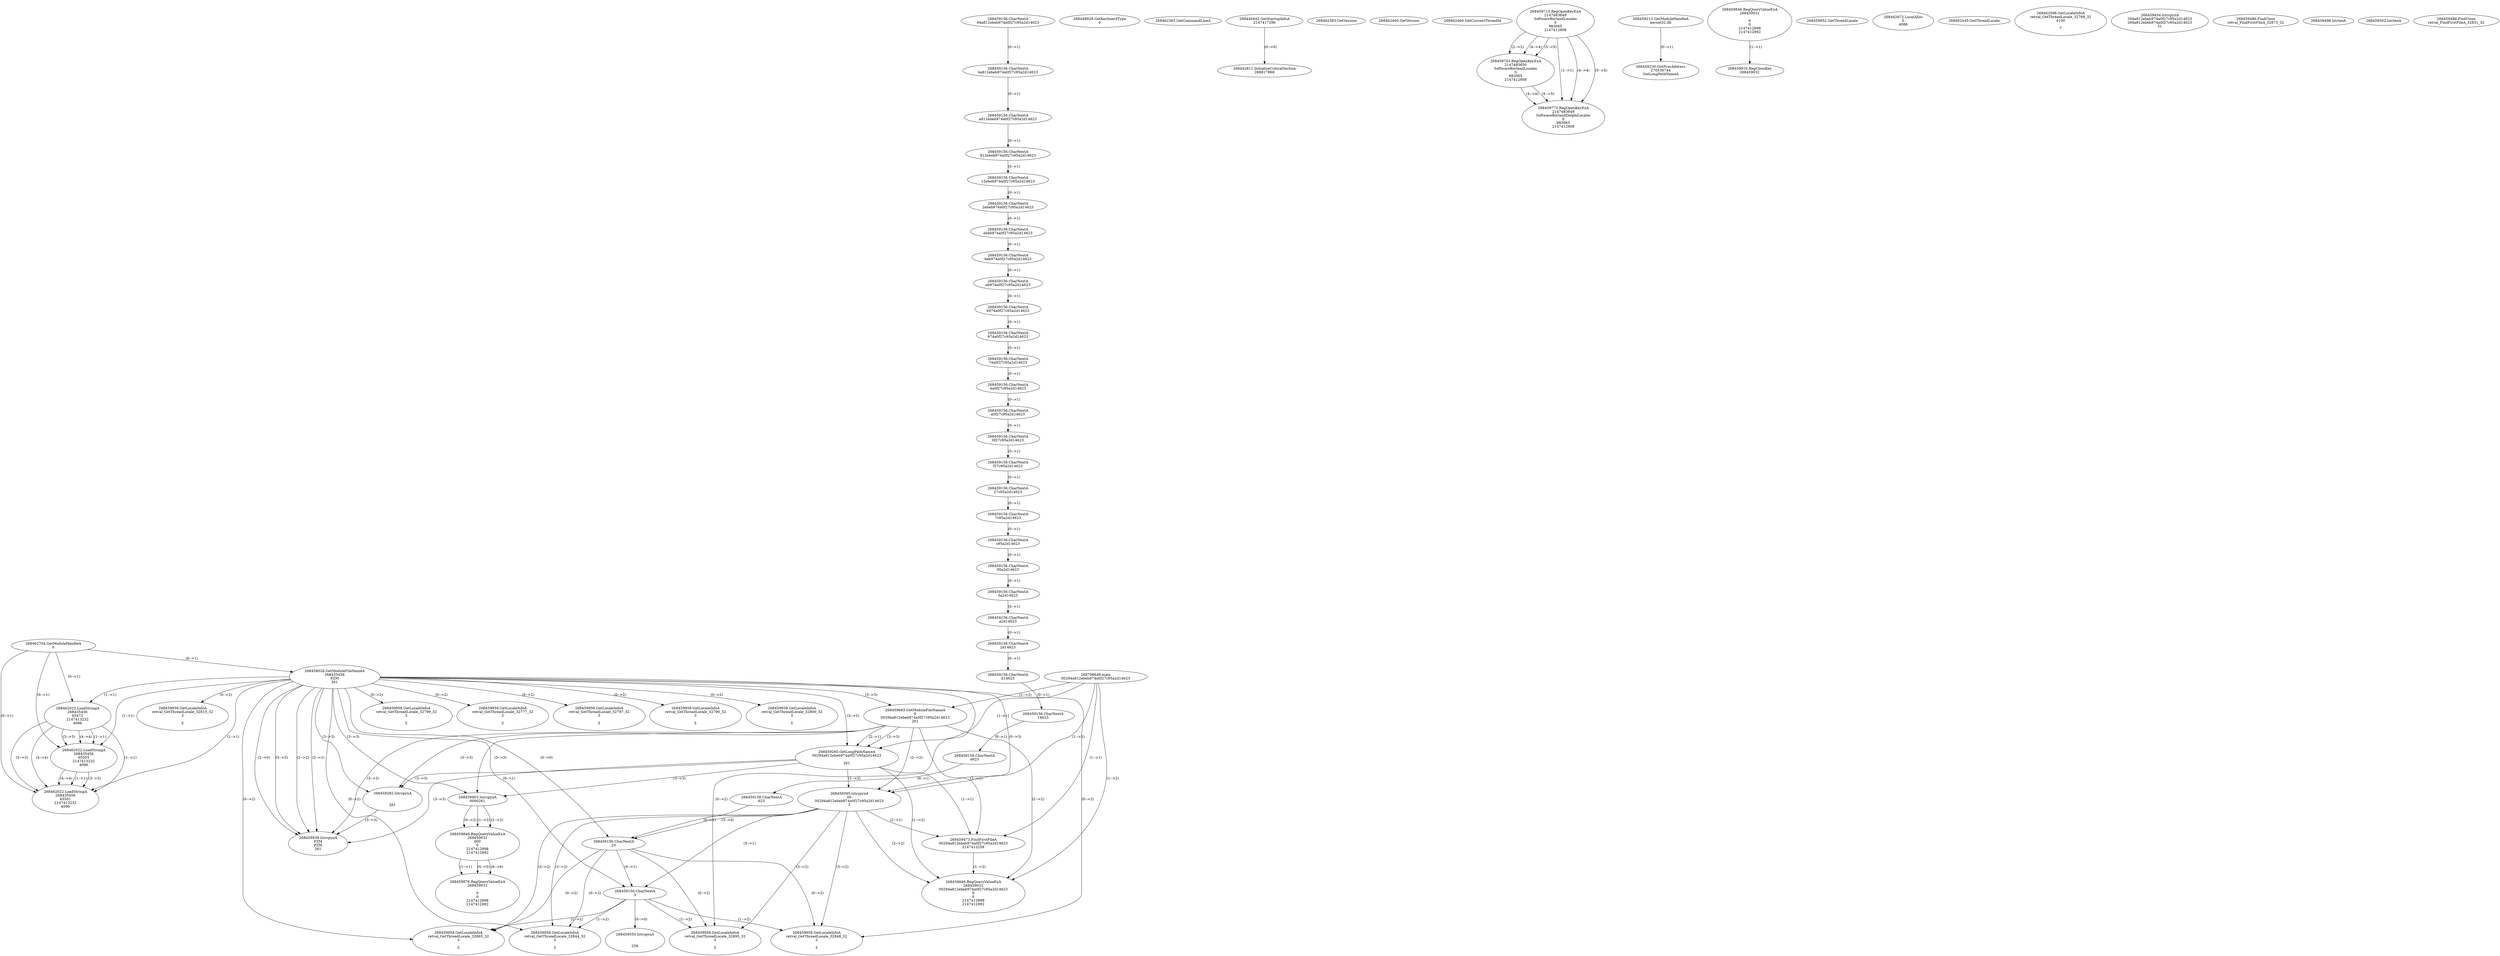 // Global SCDG with merge call
digraph {
	0 [label="268798648.main
00294a812ebeb974a0f27c95a2d14623"]
	1 [label="268462704.GetModuleHandleA
0"]
	2 [label="268448929.GetKeyboardType
0"]
	3 [label="268462363.GetCommandLineA
"]
	4 [label="268440442.GetStartupInfoA
2147417296"]
	5 [label="268462383.GetVersion
"]
	6 [label="268462400.GetVersion
"]
	7 [label="268462460.GetCurrentThreadId
"]
	8 [label="268459026.GetModuleFileNameA
268435456
PZM
261"]
	1 -> 8 [label="(0-->1)"]
	9 [label="268459683.GetModuleFileNameA
0
00294a812ebeb974a0f27c95a2d14623
261"]
	0 -> 9 [label="(1-->2)"]
	8 -> 9 [label="(3-->3)"]
	10 [label="268459713.RegOpenKeyExA
2147483649
Software\Borland\Locales
0
983065
2147412908"]
	11 [label="268459743.RegOpenKeyExA
2147483650
Software\Borland\Locales
0
983065
2147412908"]
	10 -> 11 [label="(2-->2)"]
	10 -> 11 [label="(4-->4)"]
	10 -> 11 [label="(5-->5)"]
	12 [label="268459773.RegOpenKeyExA
2147483649
Software\Borland\Delphi\Locales
0
983065
2147412908"]
	10 -> 12 [label="(1-->1)"]
	10 -> 12 [label="(4-->4)"]
	11 -> 12 [label="(4-->4)"]
	10 -> 12 [label="(5-->5)"]
	11 -> 12 [label="(5-->5)"]
	13 [label="268459213.GetModuleHandleA
kernel32.dll"]
	14 [label="268459230.GetProcAddress
270536744
GetLongPathNameA"]
	13 -> 14 [label="(0-->1)"]
	15 [label="268459260.GetLongPathNameA
00294a812ebeb974a0f27c95a2d14623

261"]
	0 -> 15 [label="(1-->1)"]
	9 -> 15 [label="(2-->1)"]
	8 -> 15 [label="(3-->3)"]
	9 -> 15 [label="(3-->3)"]
	16 [label="268459282.lstrcpynA


261"]
	8 -> 16 [label="(3-->3)"]
	9 -> 16 [label="(3-->3)"]
	15 -> 16 [label="(3-->3)"]
	17 [label="268459846.RegQueryValueExA
268459031

0
0
2147412898
2147412892"]
	18 [label="268459910.RegCloseKey
268459031"]
	17 -> 18 [label="(1-->1)"]
	19 [label="268459939.lstrcpynA
PZM
PZM
261"]
	8 -> 19 [label="(2-->1)"]
	8 -> 19 [label="(2-->2)"]
	8 -> 19 [label="(3-->3)"]
	9 -> 19 [label="(3-->3)"]
	15 -> 19 [label="(3-->3)"]
	16 -> 19 [label="(3-->3)"]
	8 -> 19 [label="(2-->0)"]
	20 [label="268459952.GetThreadLocale
"]
	21 [label="268459958.GetLocaleInfoA
retval_GetThreadLocale_32815_32
3

5"]
	8 -> 21 [label="(0-->2)"]
	22 [label="268462022.LoadStringA
268435456
65472
2147413232
4096"]
	1 -> 22 [label="(0-->1)"]
	8 -> 22 [label="(1-->1)"]
	23 [label="268462022.LoadStringA
268435456
65503
2147413232
4096"]
	1 -> 23 [label="(0-->1)"]
	8 -> 23 [label="(1-->1)"]
	22 -> 23 [label="(1-->1)"]
	22 -> 23 [label="(3-->3)"]
	22 -> 23 [label="(4-->4)"]
	24 [label="268442611.InitializeCriticalSection
268817868"]
	4 -> 24 [label="(0-->0)"]
	25 [label="268442672.LocalAlloc
0
4088"]
	26 [label="268462445.GetThreadLocale
"]
	27 [label="268462098.GetLocaleInfoA
retval_GetThreadLocale_32768_32
4100

7"]
	28 [label="268459395.lstrcpynA
00
00294a812ebeb974a0f27c95a2d14623
3"]
	0 -> 28 [label="(1-->2)"]
	9 -> 28 [label="(2-->2)"]
	15 -> 28 [label="(1-->2)"]
	8 -> 28 [label="(0-->3)"]
	29 [label="268459156.CharNextA
94a812ebeb974a0f27c95a2d14623"]
	30 [label="268459156.CharNextA
4a812ebeb974a0f27c95a2d14623"]
	29 -> 30 [label="(0-->1)"]
	31 [label="268459156.CharNextA
a812ebeb974a0f27c95a2d14623"]
	30 -> 31 [label="(0-->1)"]
	32 [label="268459156.CharNextA
812ebeb974a0f27c95a2d14623"]
	31 -> 32 [label="(0-->1)"]
	33 [label="268459156.CharNextA
12ebeb974a0f27c95a2d14623"]
	32 -> 33 [label="(0-->1)"]
	34 [label="268459156.CharNextA
2ebeb974a0f27c95a2d14623"]
	33 -> 34 [label="(0-->1)"]
	35 [label="268459156.CharNextA
ebeb974a0f27c95a2d14623"]
	34 -> 35 [label="(0-->1)"]
	36 [label="268459156.CharNextA
beb974a0f27c95a2d14623"]
	35 -> 36 [label="(0-->1)"]
	37 [label="268459156.CharNextA
eb974a0f27c95a2d14623"]
	36 -> 37 [label="(0-->1)"]
	38 [label="268459156.CharNextA
b974a0f27c95a2d14623"]
	37 -> 38 [label="(0-->1)"]
	39 [label="268459156.CharNextA
974a0f27c95a2d14623"]
	38 -> 39 [label="(0-->1)"]
	40 [label="268459156.CharNextA
74a0f27c95a2d14623"]
	39 -> 40 [label="(0-->1)"]
	41 [label="268459156.CharNextA
4a0f27c95a2d14623"]
	40 -> 41 [label="(0-->1)"]
	42 [label="268459156.CharNextA
a0f27c95a2d14623"]
	41 -> 42 [label="(0-->1)"]
	43 [label="268459156.CharNextA
0f27c95a2d14623"]
	42 -> 43 [label="(0-->1)"]
	44 [label="268459156.CharNextA
f27c95a2d14623"]
	43 -> 44 [label="(0-->1)"]
	45 [label="268459156.CharNextA
27c95a2d14623"]
	44 -> 45 [label="(0-->1)"]
	46 [label="268459156.CharNextA
7c95a2d14623"]
	45 -> 46 [label="(0-->1)"]
	47 [label="268459156.CharNextA
c95a2d14623"]
	46 -> 47 [label="(0-->1)"]
	48 [label="268459156.CharNextA
95a2d14623"]
	47 -> 48 [label="(0-->1)"]
	49 [label="268459156.CharNextA
5a2d14623"]
	48 -> 49 [label="(0-->1)"]
	50 [label="268459156.CharNextA
a2d14623"]
	49 -> 50 [label="(0-->1)"]
	51 [label="268459156.CharNextA
2d14623"]
	50 -> 51 [label="(0-->1)"]
	52 [label="268459156.CharNextA
d14623"]
	51 -> 52 [label="(0-->1)"]
	53 [label="268459156.CharNextA
14623"]
	52 -> 53 [label="(0-->1)"]
	54 [label="268459156.CharNextA
4623"]
	53 -> 54 [label="(0-->1)"]
	55 [label="268459156.CharNextA
623"]
	54 -> 55 [label="(0-->1)"]
	56 [label="268459156.CharNextA
23"]
	55 -> 56 [label="(0-->1)"]
	8 -> 56 [label="(0-->0)"]
	28 -> 56 [label="(3-->0)"]
	57 [label="268459156.CharNextA
3"]
	8 -> 57 [label="(0-->1)"]
	28 -> 57 [label="(3-->1)"]
	56 -> 57 [label="(0-->1)"]
	58 [label="268459454.lstrcpynA
294a812ebeb974a0f27c95a2d14623
294a812ebeb974a0f27c95a2d14623
31"]
	59 [label="268459473.FindFirstFileA
00294a812ebeb974a0f27c95a2d14623
2147412258"]
	0 -> 59 [label="(1-->1)"]
	9 -> 59 [label="(2-->1)"]
	15 -> 59 [label="(1-->1)"]
	28 -> 59 [label="(2-->1)"]
	60 [label="268459486.FindClose
retval_FindFirstFileA_32873_32"]
	61 [label="268459498.lstrlenA
"]
	62 [label="268459550.lstrcpynA


258"]
	57 -> 62 [label="(0-->0)"]
	63 [label="268459562.lstrlenA
"]
	64 [label="268459603.lstrcpynA
00\
00\
261"]
	8 -> 64 [label="(3-->3)"]
	9 -> 64 [label="(3-->3)"]
	15 -> 64 [label="(3-->3)"]
	65 [label="268459846.RegQueryValueExA
268459031
00\
0
0
2147412898
2147412892"]
	64 -> 65 [label="(1-->2)"]
	64 -> 65 [label="(2-->2)"]
	64 -> 65 [label="(0-->2)"]
	66 [label="268459876.RegQueryValueExA
268459031

0
0
2147412898
2147412892"]
	65 -> 66 [label="(1-->1)"]
	65 -> 66 [label="(5-->5)"]
	65 -> 66 [label="(6-->6)"]
	67 [label="268459958.GetLocaleInfoA
retval_GetThreadLocale_32895_32
3

5"]
	8 -> 67 [label="(0-->2)"]
	28 -> 67 [label="(3-->2)"]
	56 -> 67 [label="(0-->2)"]
	57 -> 67 [label="(1-->2)"]
	68 [label="268459846.RegQueryValueExA
268459031
00294a812ebeb974a0f27c95a2d14623
0
0
2147412898
2147412892"]
	0 -> 68 [label="(1-->2)"]
	9 -> 68 [label="(2-->2)"]
	15 -> 68 [label="(1-->2)"]
	28 -> 68 [label="(2-->2)"]
	59 -> 68 [label="(1-->2)"]
	69 [label="268459958.GetLocaleInfoA
retval_GetThreadLocale_32844_32
3

5"]
	8 -> 69 [label="(0-->2)"]
	28 -> 69 [label="(3-->2)"]
	56 -> 69 [label="(0-->2)"]
	57 -> 69 [label="(1-->2)"]
	70 [label="268459958.GetLocaleInfoA
retval_GetThreadLocale_32799_32
3

5"]
	8 -> 70 [label="(0-->2)"]
	71 [label="268462022.LoadStringA
268435456
65501
2147413232
4096"]
	1 -> 71 [label="(0-->1)"]
	8 -> 71 [label="(1-->1)"]
	22 -> 71 [label="(1-->1)"]
	23 -> 71 [label="(1-->1)"]
	22 -> 71 [label="(3-->3)"]
	23 -> 71 [label="(3-->3)"]
	22 -> 71 [label="(4-->4)"]
	23 -> 71 [label="(4-->4)"]
	72 [label="268459958.GetLocaleInfoA
retval_GetThreadLocale_32777_32
3

5"]
	8 -> 72 [label="(0-->2)"]
	73 [label="268459486.FindClose
retval_FindFirstFileA_32831_32"]
	74 [label="268459958.GetLocaleInfoA
retval_GetThreadLocale_32848_32
3

5"]
	8 -> 74 [label="(0-->2)"]
	28 -> 74 [label="(3-->2)"]
	56 -> 74 [label="(0-->2)"]
	57 -> 74 [label="(1-->2)"]
	75 [label="268459958.GetLocaleInfoA
retval_GetThreadLocale_32797_32
3

5"]
	8 -> 75 [label="(0-->2)"]
	76 [label="268459958.GetLocaleInfoA
retval_GetThreadLocale_32790_32
3

5"]
	8 -> 76 [label="(0-->2)"]
	77 [label="268459958.GetLocaleInfoA
retval_GetThreadLocale_32865_32
3

5"]
	8 -> 77 [label="(0-->2)"]
	28 -> 77 [label="(3-->2)"]
	56 -> 77 [label="(0-->2)"]
	57 -> 77 [label="(1-->2)"]
	78 [label="268459958.GetLocaleInfoA
retval_GetThreadLocale_32800_32
3

5"]
	8 -> 78 [label="(0-->2)"]
}
